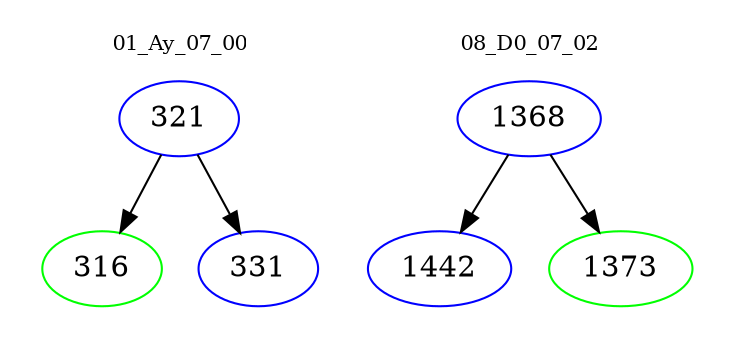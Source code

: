 digraph{
subgraph cluster_0 {
color = white
label = "01_Ay_07_00";
fontsize=10;
T0_321 [label="321", color="blue"]
T0_321 -> T0_316 [color="black"]
T0_316 [label="316", color="green"]
T0_321 -> T0_331 [color="black"]
T0_331 [label="331", color="blue"]
}
subgraph cluster_1 {
color = white
label = "08_D0_07_02";
fontsize=10;
T1_1368 [label="1368", color="blue"]
T1_1368 -> T1_1442 [color="black"]
T1_1442 [label="1442", color="blue"]
T1_1368 -> T1_1373 [color="black"]
T1_1373 [label="1373", color="green"]
}
}

